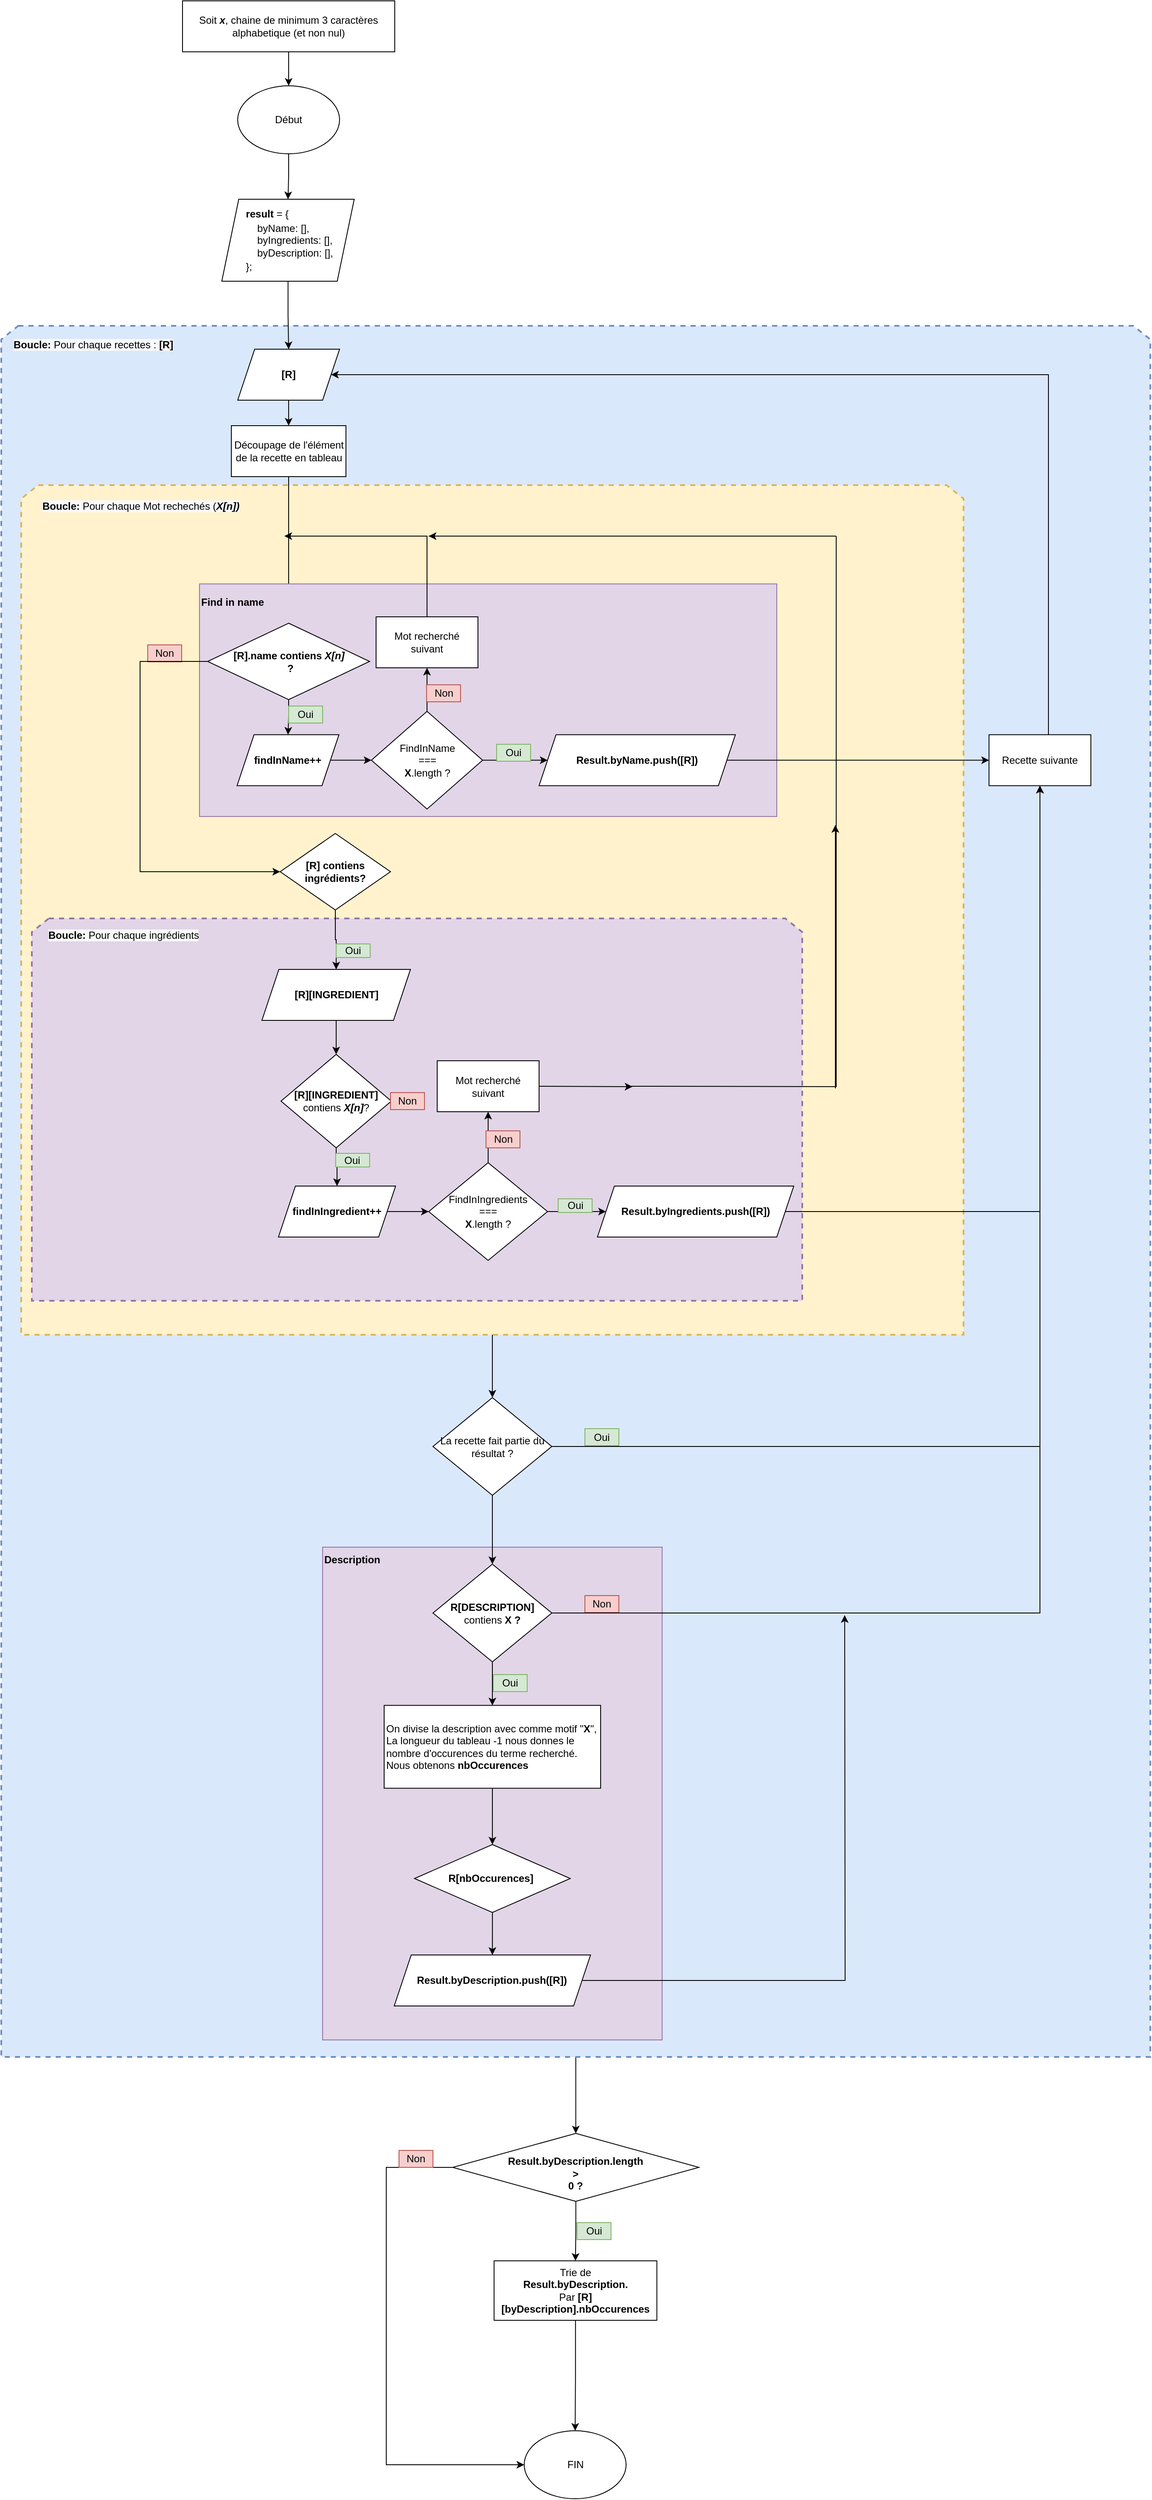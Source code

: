 <mxfile version="15.8.7" type="device"><diagram id="W2QzDN9e0owXRdh4UVnG" name="Page-1"><mxGraphModel dx="4344" dy="4325" grid="1" gridSize="10" guides="1" tooltips="1" connect="1" arrows="1" fold="1" page="1" pageScale="1" pageWidth="583" pageHeight="827" math="0" shadow="0"><root><mxCell id="0"/><mxCell id="1" parent="0"/><mxCell id="foUKdUVa1GUu96wPzRGX-116" style="edgeStyle=orthogonalEdgeStyle;rounded=0;orthogonalLoop=1;jettySize=auto;html=1;entryX=0.5;entryY=0;entryDx=0;entryDy=0;" parent="1" source="Gw8ev6e8NZ4eFew92f-A-2" target="foUKdUVa1GUu96wPzRGX-115" edge="1"><mxGeometry relative="1" as="geometry"/></mxCell><mxCell id="Gw8ev6e8NZ4eFew92f-A-2" value="" style="shape=loopLimit;whiteSpace=wrap;html=1;dashed=1;strokeWidth=2;align=left;fillColor=#dae8fc;strokeColor=#6c8ebf;" parent="1" vertex="1"><mxGeometry x="1236.5" y="392.5" width="1353.5" height="2037.5" as="geometry"/></mxCell><mxCell id="Gw8ev6e8NZ4eFew92f-A-48" value="" style="shape=loopLimit;whiteSpace=wrap;html=1;dashed=1;strokeWidth=2;align=left;fillColor=#fff2cc;strokeColor=#d6b656;" parent="1" vertex="1"><mxGeometry x="1260" y="580" width="1110" height="1000" as="geometry"/></mxCell><mxCell id="Gw8ev6e8NZ4eFew92f-A-49" value="&lt;br&gt;&lt;br&gt;&lt;b style=&quot;color: rgb(0 , 0 , 0) ; font-family: &amp;#34;helvetica&amp;#34; ; font-size: 12px ; font-style: normal ; letter-spacing: normal ; text-align: left ; text-indent: 0px ; text-transform: none ; word-spacing: 0px ; background-color: rgb(248 , 249 , 250)&quot;&gt;Boucle:&lt;span&gt;&amp;nbsp;&lt;/span&gt;&lt;/b&gt;&lt;span style=&quot;color: rgb(0 , 0 , 0) ; font-family: &amp;#34;helvetica&amp;#34; ; font-size: 12px ; font-style: normal ; font-weight: 400 ; letter-spacing: normal ; text-align: left ; text-indent: 0px ; text-transform: none ; word-spacing: 0px ; background-color: rgb(248 , 249 , 250) ; display: inline ; float: none&quot;&gt;Pour chaque Mot rechechés (&lt;/span&gt;&lt;span style=&quot;color: rgb(0 , 0 , 0) ; font-family: &amp;#34;helvetica&amp;#34; ; font-size: 12px ; letter-spacing: normal ; text-align: left ; text-indent: 0px ; text-transform: none ; word-spacing: 0px ; background-color: rgb(248 , 249 , 250) ; display: inline ; float: none&quot;&gt;&lt;b&gt;&lt;i&gt;X[n])&lt;/i&gt;&lt;/b&gt;&lt;/span&gt;" style="rounded=0;whiteSpace=wrap;html=1;dashed=1;strokeWidth=2;align=left;fillColor=none;strokeColor=none;" parent="1" vertex="1"><mxGeometry x="1282.5" y="560" width="280" height="60" as="geometry"/></mxCell><mxCell id="foUKdUVa1GUu96wPzRGX-18" style="edgeStyle=orthogonalEdgeStyle;rounded=0;orthogonalLoop=1;jettySize=auto;html=1;entryX=0.5;entryY=0;entryDx=0;entryDy=0;" parent="1" source="Gw8ev6e8NZ4eFew92f-A-4" target="foUKdUVa1GUu96wPzRGX-17" edge="1"><mxGeometry relative="1" as="geometry"/></mxCell><mxCell id="Gw8ev6e8NZ4eFew92f-A-4" value="Début" style="ellipse;whiteSpace=wrap;html=1;" parent="1" vertex="1"><mxGeometry x="1515" y="110" width="120" height="80" as="geometry"/></mxCell><mxCell id="Gw8ev6e8NZ4eFew92f-A-5" style="edgeStyle=orthogonalEdgeStyle;rounded=0;orthogonalLoop=1;jettySize=auto;html=1;" parent="1" source="Gw8ev6e8NZ4eFew92f-A-6" target="Gw8ev6e8NZ4eFew92f-A-4" edge="1"><mxGeometry relative="1" as="geometry"/></mxCell><mxCell id="Gw8ev6e8NZ4eFew92f-A-6" value="Soit &lt;b style=&quot;font-style: italic&quot;&gt;x&lt;/b&gt;, chaine de minimum 3 caractères alphabetique (et non nul)" style="rounded=0;whiteSpace=wrap;html=1;" parent="1" vertex="1"><mxGeometry x="1450" y="10" width="250" height="60" as="geometry"/></mxCell><mxCell id="Gw8ev6e8NZ4eFew92f-A-7" value="&lt;br&gt;&lt;br&gt;&lt;b style=&quot;color: rgb(0 , 0 , 0) ; font-family: &amp;#34;helvetica&amp;#34; ; font-size: 12px ; font-style: normal ; letter-spacing: normal ; text-align: left ; text-indent: 0px ; text-transform: none ; word-spacing: 0px ; background-color: rgb(248 , 249 , 250)&quot;&gt;Boucle:&lt;span&gt;&amp;nbsp;&lt;/span&gt;&lt;/b&gt;&lt;span style=&quot;color: rgb(0 , 0 , 0) ; font-family: &amp;#34;helvetica&amp;#34; ; font-size: 12px ; font-style: normal ; font-weight: 400 ; letter-spacing: normal ; text-align: left ; text-indent: 0px ; text-transform: none ; word-spacing: 0px ; background-color: rgb(248 , 249 , 250) ; display: inline ; float: none&quot;&gt;Pour chaque recettes : &lt;/span&gt;&lt;span style=&quot;color: rgb(0 , 0 , 0) ; font-family: &amp;#34;helvetica&amp;#34; ; font-size: 12px ; font-style: normal ; letter-spacing: normal ; text-align: left ; text-indent: 0px ; text-transform: none ; word-spacing: 0px ; background-color: rgb(248 , 249 , 250) ; display: inline ; float: none&quot;&gt;&lt;b&gt;[R]&lt;/b&gt;&lt;/span&gt;" style="rounded=0;whiteSpace=wrap;html=1;dashed=1;strokeWidth=2;align=left;fillColor=none;strokeColor=none;" parent="1" vertex="1"><mxGeometry x="1248.75" y="370" width="280" height="60" as="geometry"/></mxCell><mxCell id="Gw8ev6e8NZ4eFew92f-A-8" value="" style="shape=loopLimit;whiteSpace=wrap;html=1;dashed=1;strokeWidth=2;align=left;fillColor=#e1d5e7;strokeColor=#9673a6;" parent="1" vertex="1"><mxGeometry x="1272.5" y="1090" width="907.5" height="450" as="geometry"/></mxCell><mxCell id="Gw8ev6e8NZ4eFew92f-A-9" value="&lt;br&gt;&lt;br&gt;&lt;b style=&quot;color: rgb(0 , 0 , 0) ; font-family: &amp;#34;helvetica&amp;#34; ; font-size: 12px ; font-style: normal ; letter-spacing: normal ; text-align: left ; text-indent: 0px ; text-transform: none ; word-spacing: 0px ; background-color: rgb(248 , 249 , 250)&quot;&gt;Boucle:&lt;span&gt;&amp;nbsp;&lt;/span&gt;&lt;/b&gt;&lt;span style=&quot;color: rgb(0 , 0 , 0) ; font-family: &amp;#34;helvetica&amp;#34; ; font-size: 12px ; font-style: normal ; font-weight: 400 ; letter-spacing: normal ; text-align: left ; text-indent: 0px ; text-transform: none ; word-spacing: 0px ; background-color: rgb(248 , 249 , 250) ; display: inline ; float: none&quot;&gt;Pour chaque ingrédients&lt;/span&gt;" style="rounded=0;whiteSpace=wrap;html=1;dashed=1;strokeWidth=2;align=left;fillColor=none;strokeColor=none;" parent="1" vertex="1"><mxGeometry x="1290" y="1065" width="280" height="60" as="geometry"/></mxCell><mxCell id="foUKdUVa1GUu96wPzRGX-38" style="edgeStyle=orthogonalEdgeStyle;rounded=0;orthogonalLoop=1;jettySize=auto;html=1;" parent="1" source="Gw8ev6e8NZ4eFew92f-A-11" target="foUKdUVa1GUu96wPzRGX-23" edge="1"><mxGeometry relative="1" as="geometry"/></mxCell><mxCell id="Gw8ev6e8NZ4eFew92f-A-11" value="Découpage de l'élément de la recette en tableau" style="rounded=0;whiteSpace=wrap;html=1;" parent="1" vertex="1"><mxGeometry x="1507.5" y="510" width="135" height="60" as="geometry"/></mxCell><mxCell id="foUKdUVa1GUu96wPzRGX-16" style="edgeStyle=orthogonalEdgeStyle;rounded=0;orthogonalLoop=1;jettySize=auto;html=1;" parent="1" source="Gw8ev6e8NZ4eFew92f-A-15" target="foUKdUVa1GUu96wPzRGX-4" edge="1"><mxGeometry relative="1" as="geometry"/></mxCell><mxCell id="Gw8ev6e8NZ4eFew92f-A-15" value="&lt;b style=&quot;font-family: &amp;#34;helvetica&amp;#34;&quot;&gt;[R][INGREDIENT]&lt;/b&gt;" style="shape=parallelogram;perimeter=parallelogramPerimeter;whiteSpace=wrap;html=1;fixedSize=1;strokeWidth=1;align=center;" parent="1" vertex="1"><mxGeometry x="1543.5" y="1150" width="175" height="60" as="geometry"/></mxCell><mxCell id="Gw8ev6e8NZ4eFew92f-A-16" style="edgeStyle=orthogonalEdgeStyle;rounded=0;orthogonalLoop=1;jettySize=auto;html=1;" parent="1" source="Gw8ev6e8NZ4eFew92f-A-17" target="Gw8ev6e8NZ4eFew92f-A-11" edge="1"><mxGeometry relative="1" as="geometry"/></mxCell><mxCell id="Gw8ev6e8NZ4eFew92f-A-17" value="&lt;b style=&quot;font-family: &amp;#34;helvetica&amp;#34;&quot;&gt;[R]&lt;/b&gt;" style="shape=parallelogram;perimeter=parallelogramPerimeter;whiteSpace=wrap;html=1;fixedSize=1;strokeWidth=1;align=center;" parent="1" vertex="1"><mxGeometry x="1515" y="420" width="120" height="60" as="geometry"/></mxCell><mxCell id="foUKdUVa1GUu96wPzRGX-122" style="edgeStyle=orthogonalEdgeStyle;rounded=0;orthogonalLoop=1;jettySize=auto;html=1;entryX=0.5;entryY=0;entryDx=0;entryDy=0;" parent="1" source="Gw8ev6e8NZ4eFew92f-A-42" target="foUKdUVa1GUu96wPzRGX-120" edge="1"><mxGeometry relative="1" as="geometry"/></mxCell><mxCell id="Gw8ev6e8NZ4eFew92f-A-42" value="Trie de&lt;b&gt;&lt;br&gt;Result.byDescription.&lt;/b&gt;&lt;br&gt;Par &lt;b&gt;[R][byDescription].nbOccurences&lt;/b&gt;" style="rounded=0;whiteSpace=wrap;html=1;strokeWidth=1;align=center;" parent="1" vertex="1"><mxGeometry x="1817" y="2670" width="191.75" height="70" as="geometry"/></mxCell><mxCell id="foUKdUVa1GUu96wPzRGX-65" style="edgeStyle=orthogonalEdgeStyle;rounded=0;orthogonalLoop=1;jettySize=auto;html=1;" parent="1" source="foUKdUVa1GUu96wPzRGX-4" target="foUKdUVa1GUu96wPzRGX-64" edge="1"><mxGeometry relative="1" as="geometry"/></mxCell><mxCell id="foUKdUVa1GUu96wPzRGX-4" value="&lt;b&gt;[R][&lt;/b&gt;&lt;b style=&quot;font-family: &amp;#34;helvetica&amp;#34;&quot;&gt;INGREDIENT&lt;/b&gt;&lt;b&gt;] &lt;/b&gt;contiens&amp;nbsp;&lt;b style=&quot;font-family: &amp;#34;helvetica&amp;#34; ; text-align: left&quot;&gt;&lt;i&gt;X[n]&lt;/i&gt;&lt;/b&gt;?" style="rhombus;whiteSpace=wrap;html=1;strokeWidth=1;align=center;" parent="1" vertex="1"><mxGeometry x="1566" y="1250" width="130" height="110" as="geometry"/></mxCell><mxCell id="foUKdUVa1GUu96wPzRGX-57" style="edgeStyle=orthogonalEdgeStyle;rounded=0;orthogonalLoop=1;jettySize=auto;html=1;entryX=0.5;entryY=0;entryDx=0;entryDy=0;" parent="1" source="foUKdUVa1GUu96wPzRGX-6" target="Gw8ev6e8NZ4eFew92f-A-15" edge="1"><mxGeometry relative="1" as="geometry"/></mxCell><mxCell id="foUKdUVa1GUu96wPzRGX-6" value="&lt;b&gt;[R] contiens ingrédients?&lt;/b&gt;" style="rhombus;whiteSpace=wrap;html=1;strokeWidth=1;align=center;" parent="1" vertex="1"><mxGeometry x="1565" y="990" width="130" height="90" as="geometry"/></mxCell><mxCell id="foUKdUVa1GUu96wPzRGX-12" value="Oui" style="rounded=0;whiteSpace=wrap;html=1;strokeWidth=1;align=center;fillColor=#d5e8d4;strokeColor=#82b366;" parent="1" vertex="1"><mxGeometry x="1631" y="1120" width="40" height="16" as="geometry"/></mxCell><mxCell id="foUKdUVa1GUu96wPzRGX-13" value="Non" style="rounded=0;whiteSpace=wrap;html=1;strokeWidth=1;align=center;fillColor=#f8cecc;strokeColor=#b85450;" parent="1" vertex="1"><mxGeometry x="1409" y="768" width="40" height="20" as="geometry"/></mxCell><mxCell id="foUKdUVa1GUu96wPzRGX-20" style="edgeStyle=orthogonalEdgeStyle;rounded=0;orthogonalLoop=1;jettySize=auto;html=1;entryX=0.5;entryY=0;entryDx=0;entryDy=0;" parent="1" source="foUKdUVa1GUu96wPzRGX-17" target="Gw8ev6e8NZ4eFew92f-A-17" edge="1"><mxGeometry relative="1" as="geometry"/></mxCell><mxCell id="foUKdUVa1GUu96wPzRGX-17" value="&lt;div style=&quot;line-height: 19px&quot;&gt;&lt;div&gt;&lt;span style=&quot;white-space: pre&quot;&gt;&#9;&lt;/span&gt;&lt;b&gt;result &lt;/b&gt;= {&lt;/div&gt;&lt;/div&gt;&lt;span&gt;&amp;nbsp; &amp;nbsp; &amp;nbsp; &amp;nbsp; &amp;nbsp; &amp;nbsp; byName: [],&lt;/span&gt;&lt;br&gt;&lt;blockquote style=&quot;margin: 0 0 0 40px ; border: none ; padding: 0px&quot;&gt;&lt;div style=&quot;line-height: 19px&quot;&gt;&lt;/div&gt;&lt;/blockquote&gt;&lt;span&gt;&amp;nbsp; &amp;nbsp; &amp;nbsp; &amp;nbsp; &amp;nbsp; &amp;nbsp; byIngredients: [],&lt;/span&gt;&lt;br&gt;&lt;span&gt;&amp;nbsp; &amp;nbsp; &amp;nbsp; &amp;nbsp; &amp;nbsp; &amp;nbsp; byDescription: [],&lt;/span&gt;&lt;br&gt;&lt;div style=&quot;line-height: 19px&quot;&gt;&lt;div&gt;&amp;nbsp; &amp;nbsp; &amp;nbsp; &amp;nbsp; };&lt;/div&gt;&lt;/div&gt;" style="shape=parallelogram;perimeter=parallelogramPerimeter;whiteSpace=wrap;html=1;fixedSize=1;strokeWidth=1;align=left;" parent="1" vertex="1"><mxGeometry x="1496.25" y="243.5" width="156" height="96.5" as="geometry"/></mxCell><mxCell id="foUKdUVa1GUu96wPzRGX-34" value="" style="rounded=0;whiteSpace=wrap;html=1;fillColor=#e1d5e7;strokeColor=#9673a6;" parent="1" vertex="1"><mxGeometry x="1470" y="696.25" width="680" height="273.75" as="geometry"/></mxCell><mxCell id="foUKdUVa1GUu96wPzRGX-31" style="edgeStyle=orthogonalEdgeStyle;rounded=0;orthogonalLoop=1;jettySize=auto;html=1;" parent="1" source="foUKdUVa1GUu96wPzRGX-23" target="foUKdUVa1GUu96wPzRGX-30" edge="1"><mxGeometry relative="1" as="geometry"/></mxCell><mxCell id="foUKdUVa1GUu96wPzRGX-56" style="edgeStyle=orthogonalEdgeStyle;rounded=0;orthogonalLoop=1;jettySize=auto;html=1;" parent="1" source="foUKdUVa1GUu96wPzRGX-23" target="foUKdUVa1GUu96wPzRGX-6" edge="1"><mxGeometry relative="1" as="geometry"><Array as="points"><mxPoint x="1400" y="788"/><mxPoint x="1400" y="1035"/></Array></mxGeometry></mxCell><mxCell id="foUKdUVa1GUu96wPzRGX-23" value="&lt;b&gt;[R].name contiens&amp;nbsp;&lt;/b&gt;&lt;b style=&quot;font-family: &amp;#34;helvetica&amp;#34; ; text-align: left&quot;&gt;&lt;i&gt;X[n]&lt;/i&gt;&lt;/b&gt;&lt;b&gt;&lt;br&gt;&amp;nbsp;?&lt;/b&gt;" style="rhombus;whiteSpace=wrap;html=1;strokeWidth=1;align=center;" parent="1" vertex="1"><mxGeometry x="1479.62" y="742.5" width="190.75" height="90" as="geometry"/></mxCell><mxCell id="foUKdUVa1GUu96wPzRGX-25" value="Oui" style="rounded=0;whiteSpace=wrap;html=1;strokeWidth=1;align=center;fillColor=#d5e8d4;strokeColor=#82b366;" parent="1" vertex="1"><mxGeometry x="1575" y="840" width="40" height="20" as="geometry"/></mxCell><mxCell id="foUKdUVa1GUu96wPzRGX-33" value="" style="edgeStyle=orthogonalEdgeStyle;rounded=0;orthogonalLoop=1;jettySize=auto;html=1;" parent="1" source="foUKdUVa1GUu96wPzRGX-30" target="foUKdUVa1GUu96wPzRGX-32" edge="1"><mxGeometry relative="1" as="geometry"/></mxCell><mxCell id="foUKdUVa1GUu96wPzRGX-30" value="&lt;b style=&quot;font-family: &amp;#34;helvetica&amp;#34;&quot;&gt;findInName++&lt;/b&gt;" style="shape=parallelogram;perimeter=parallelogramPerimeter;whiteSpace=wrap;html=1;fixedSize=1;strokeWidth=1;align=center;" parent="1" vertex="1"><mxGeometry x="1514.25" y="873.75" width="120" height="60" as="geometry"/></mxCell><mxCell id="foUKdUVa1GUu96wPzRGX-40" style="edgeStyle=orthogonalEdgeStyle;rounded=0;orthogonalLoop=1;jettySize=auto;html=1;" parent="1" source="foUKdUVa1GUu96wPzRGX-32" target="foUKdUVa1GUu96wPzRGX-39" edge="1"><mxGeometry relative="1" as="geometry"/></mxCell><mxCell id="foUKdUVa1GUu96wPzRGX-51" value="" style="edgeStyle=orthogonalEdgeStyle;rounded=0;orthogonalLoop=1;jettySize=auto;html=1;" parent="1" source="foUKdUVa1GUu96wPzRGX-32" target="foUKdUVa1GUu96wPzRGX-50" edge="1"><mxGeometry relative="1" as="geometry"/></mxCell><mxCell id="foUKdUVa1GUu96wPzRGX-32" value="FindInName &lt;br&gt;=== &lt;br&gt;&lt;b&gt;X&lt;/b&gt;.length ?" style="rhombus;whiteSpace=wrap;html=1;strokeWidth=1;" parent="1" vertex="1"><mxGeometry x="1672.5" y="846.25" width="131" height="115" as="geometry"/></mxCell><mxCell id="foUKdUVa1GUu96wPzRGX-35" value="&lt;br&gt;&lt;font face=&quot;helvetica&quot;&gt;&lt;b&gt;Find in name&lt;/b&gt;&lt;/font&gt;" style="rounded=0;whiteSpace=wrap;html=1;dashed=1;strokeWidth=2;align=left;fillColor=none;strokeColor=none;" parent="1" vertex="1"><mxGeometry x="1470" y="690" width="91" height="40" as="geometry"/></mxCell><mxCell id="foUKdUVa1GUu96wPzRGX-42" value="" style="edgeStyle=orthogonalEdgeStyle;rounded=0;orthogonalLoop=1;jettySize=auto;html=1;" parent="1" source="foUKdUVa1GUu96wPzRGX-39" target="foUKdUVa1GUu96wPzRGX-41" edge="1"><mxGeometry relative="1" as="geometry"/></mxCell><mxCell id="foUKdUVa1GUu96wPzRGX-39" value="&lt;b style=&quot;font-family: &amp;#34;helvetica&amp;#34;&quot;&gt;Result.byName.push([R])&lt;/b&gt;" style="shape=parallelogram;perimeter=parallelogramPerimeter;whiteSpace=wrap;html=1;fixedSize=1;strokeWidth=1;align=center;" parent="1" vertex="1"><mxGeometry x="1870" y="873.75" width="231.25" height="60" as="geometry"/></mxCell><mxCell id="foUKdUVa1GUu96wPzRGX-44" style="edgeStyle=orthogonalEdgeStyle;rounded=0;orthogonalLoop=1;jettySize=auto;html=1;entryX=1;entryY=0.5;entryDx=0;entryDy=0;" parent="1" source="foUKdUVa1GUu96wPzRGX-41" target="Gw8ev6e8NZ4eFew92f-A-17" edge="1"><mxGeometry relative="1" as="geometry"><Array as="points"><mxPoint x="2470" y="450"/></Array></mxGeometry></mxCell><mxCell id="foUKdUVa1GUu96wPzRGX-41" value="Recette suivante" style="whiteSpace=wrap;html=1;strokeWidth=1;" parent="1" vertex="1"><mxGeometry x="2400.005" y="873.75" width="120" height="60" as="geometry"/></mxCell><mxCell id="foUKdUVa1GUu96wPzRGX-45" value="Oui" style="rounded=0;whiteSpace=wrap;html=1;strokeWidth=1;align=center;fillColor=#d5e8d4;strokeColor=#82b366;" parent="1" vertex="1"><mxGeometry x="1820" y="885" width="40" height="20" as="geometry"/></mxCell><mxCell id="foUKdUVa1GUu96wPzRGX-49" value="Non" style="rounded=0;whiteSpace=wrap;html=1;strokeWidth=1;align=center;fillColor=#f8cecc;strokeColor=#b85450;" parent="1" vertex="1"><mxGeometry x="1737.5" y="815" width="40" height="20" as="geometry"/></mxCell><mxCell id="foUKdUVa1GUu96wPzRGX-55" style="edgeStyle=orthogonalEdgeStyle;rounded=0;orthogonalLoop=1;jettySize=auto;html=1;" parent="1" source="foUKdUVa1GUu96wPzRGX-50" edge="1"><mxGeometry relative="1" as="geometry"><mxPoint x="1570" y="640" as="targetPoint"/><Array as="points"><mxPoint x="1738" y="640"/></Array></mxGeometry></mxCell><mxCell id="foUKdUVa1GUu96wPzRGX-50" value="Mot recherché suivant" style="whiteSpace=wrap;html=1;strokeWidth=1;" parent="1" vertex="1"><mxGeometry x="1678" y="735" width="120" height="60" as="geometry"/></mxCell><mxCell id="foUKdUVa1GUu96wPzRGX-59" value="" style="edgeStyle=orthogonalEdgeStyle;rounded=0;orthogonalLoop=1;jettySize=auto;html=1;entryX=0.5;entryY=1;entryDx=0;entryDy=0;" parent="1" source="foUKdUVa1GUu96wPzRGX-60" target="foUKdUVa1GUu96wPzRGX-41" edge="1"><mxGeometry relative="1" as="geometry"><mxPoint x="2460" y="940" as="targetPoint"/></mxGeometry></mxCell><mxCell id="foUKdUVa1GUu96wPzRGX-60" value="&lt;b style=&quot;font-family: &amp;#34;helvetica&amp;#34;&quot;&gt;Result.byIngredients.push([R])&lt;/b&gt;" style="shape=parallelogram;perimeter=parallelogramPerimeter;whiteSpace=wrap;html=1;fixedSize=1;strokeWidth=1;align=center;" parent="1" vertex="1"><mxGeometry x="1938.75" y="1405" width="231.25" height="60" as="geometry"/></mxCell><mxCell id="foUKdUVa1GUu96wPzRGX-63" value="Oui" style="rounded=0;whiteSpace=wrap;html=1;strokeWidth=1;align=center;fillColor=#d5e8d4;strokeColor=#82b366;" parent="1" vertex="1"><mxGeometry x="1630.37" y="1366.5" width="40" height="16" as="geometry"/></mxCell><mxCell id="foUKdUVa1GUu96wPzRGX-68" style="edgeStyle=orthogonalEdgeStyle;rounded=0;orthogonalLoop=1;jettySize=auto;html=1;" parent="1" source="foUKdUVa1GUu96wPzRGX-64" target="foUKdUVa1GUu96wPzRGX-66" edge="1"><mxGeometry relative="1" as="geometry"/></mxCell><mxCell id="foUKdUVa1GUu96wPzRGX-64" value="&lt;b style=&quot;font-family: &amp;#34;helvetica&amp;#34;&quot;&gt;findInIngredient++&lt;/b&gt;" style="shape=parallelogram;perimeter=parallelogramPerimeter;whiteSpace=wrap;html=1;fixedSize=1;strokeWidth=1;align=center;" parent="1" vertex="1"><mxGeometry x="1563" y="1405" width="138" height="60" as="geometry"/></mxCell><mxCell id="foUKdUVa1GUu96wPzRGX-69" style="edgeStyle=orthogonalEdgeStyle;rounded=0;orthogonalLoop=1;jettySize=auto;html=1;" parent="1" source="foUKdUVa1GUu96wPzRGX-66" target="foUKdUVa1GUu96wPzRGX-60" edge="1"><mxGeometry relative="1" as="geometry"/></mxCell><mxCell id="foUKdUVa1GUu96wPzRGX-73" style="edgeStyle=orthogonalEdgeStyle;rounded=0;orthogonalLoop=1;jettySize=auto;html=1;entryX=0.5;entryY=1;entryDx=0;entryDy=0;" parent="1" source="foUKdUVa1GUu96wPzRGX-66" target="foUKdUVa1GUu96wPzRGX-70" edge="1"><mxGeometry relative="1" as="geometry"/></mxCell><mxCell id="foUKdUVa1GUu96wPzRGX-66" value="FindInIngredients &lt;br&gt;=== &lt;br&gt;&lt;b&gt;X&lt;/b&gt;.length ?" style="rhombus;whiteSpace=wrap;html=1;strokeWidth=1;" parent="1" vertex="1"><mxGeometry x="1740" y="1377.5" width="140" height="115" as="geometry"/></mxCell><mxCell id="foUKdUVa1GUu96wPzRGX-67" value="Oui" style="rounded=0;whiteSpace=wrap;html=1;strokeWidth=1;align=center;fillColor=#d5e8d4;strokeColor=#82b366;" parent="1" vertex="1"><mxGeometry x="1892.5" y="1420" width="40" height="16" as="geometry"/></mxCell><mxCell id="foUKdUVa1GUu96wPzRGX-70" value="Mot recherché suivant" style="whiteSpace=wrap;html=1;strokeWidth=1;" parent="1" vertex="1"><mxGeometry x="1750" y="1257.5" width="120" height="60" as="geometry"/></mxCell><mxCell id="foUKdUVa1GUu96wPzRGX-71" value="Non" style="rounded=0;whiteSpace=wrap;html=1;strokeWidth=1;align=center;fillColor=#f8cecc;strokeColor=#b85450;" parent="1" vertex="1"><mxGeometry x="1807.5" y="1340" width="40" height="20" as="geometry"/></mxCell><mxCell id="foUKdUVa1GUu96wPzRGX-78" value="" style="endArrow=none;html=1;rounded=0;exitX=1;exitY=0.5;exitDx=0;exitDy=0;" parent="1" edge="1"><mxGeometry width="50" height="50" relative="1" as="geometry"><mxPoint x="1974" y="1287.5" as="sourcePoint"/><mxPoint x="2220" y="640" as="targetPoint"/><Array as="points"><mxPoint x="2220" y="1288"/></Array></mxGeometry></mxCell><mxCell id="foUKdUVa1GUu96wPzRGX-80" value="" style="endArrow=none;html=1;rounded=0;" parent="1" edge="1"><mxGeometry width="50" height="50" relative="1" as="geometry"><mxPoint x="1740" y="640" as="sourcePoint"/><mxPoint x="2220" y="640" as="targetPoint"/></mxGeometry></mxCell><mxCell id="foUKdUVa1GUu96wPzRGX-81" value="" style="endArrow=classic;html=1;rounded=0;exitX=1;exitY=0.5;exitDx=0;exitDy=0;" parent="1" source="foUKdUVa1GUu96wPzRGX-70" edge="1"><mxGeometry width="50" height="50" relative="1" as="geometry"><mxPoint x="1960" y="760" as="sourcePoint"/><mxPoint x="1980" y="1288" as="targetPoint"/></mxGeometry></mxCell><mxCell id="foUKdUVa1GUu96wPzRGX-82" value="" style="endArrow=classic;html=1;rounded=0;" parent="1" edge="1"><mxGeometry width="50" height="50" relative="1" as="geometry"><mxPoint x="2219" y="1290" as="sourcePoint"/><mxPoint x="2219" y="980" as="targetPoint"/></mxGeometry></mxCell><mxCell id="foUKdUVa1GUu96wPzRGX-84" value="" style="endArrow=classic;html=1;rounded=0;" parent="1" edge="1"><mxGeometry width="50" height="50" relative="1" as="geometry"><mxPoint x="2220" y="640" as="sourcePoint"/><mxPoint x="1740" y="640" as="targetPoint"/></mxGeometry></mxCell><mxCell id="foUKdUVa1GUu96wPzRGX-85" value="Non" style="rounded=0;whiteSpace=wrap;html=1;strokeWidth=1;align=center;fillColor=#f8cecc;strokeColor=#b85450;" parent="1" vertex="1"><mxGeometry x="1695" y="1295" width="40" height="20" as="geometry"/></mxCell><mxCell id="foUKdUVa1GUu96wPzRGX-86" value="" style="rounded=0;whiteSpace=wrap;html=1;fillColor=#e1d5e7;strokeColor=#9673a6;" parent="1" vertex="1"><mxGeometry x="1615" y="1830" width="400" height="580" as="geometry"/></mxCell><mxCell id="Gw8ev6e8NZ4eFew92f-A-13" value="&lt;b&gt;Description&lt;/b&gt;" style="rounded=0;whiteSpace=wrap;html=1;dashed=1;strokeWidth=2;align=left;fillColor=none;strokeColor=none;" parent="1" vertex="1"><mxGeometry x="1615" y="1830" width="70" height="30" as="geometry"/></mxCell><mxCell id="foUKdUVa1GUu96wPzRGX-88" style="edgeStyle=orthogonalEdgeStyle;rounded=0;orthogonalLoop=1;jettySize=auto;html=1;" parent="1" source="Gw8ev6e8NZ4eFew92f-A-48" target="foUKdUVa1GUu96wPzRGX-87" edge="1"><mxGeometry relative="1" as="geometry"/></mxCell><mxCell id="foUKdUVa1GUu96wPzRGX-98" style="edgeStyle=orthogonalEdgeStyle;rounded=0;orthogonalLoop=1;jettySize=auto;html=1;" parent="1" source="foUKdUVa1GUu96wPzRGX-87" target="foUKdUVa1GUu96wPzRGX-41" edge="1"><mxGeometry relative="1" as="geometry"><mxPoint x="2439.995" y="1714.941" as="targetPoint"/></mxGeometry></mxCell><mxCell id="foUKdUVa1GUu96wPzRGX-100" style="edgeStyle=orthogonalEdgeStyle;rounded=0;orthogonalLoop=1;jettySize=auto;html=1;" parent="1" source="foUKdUVa1GUu96wPzRGX-87" target="foUKdUVa1GUu96wPzRGX-99" edge="1"><mxGeometry relative="1" as="geometry"/></mxCell><mxCell id="foUKdUVa1GUu96wPzRGX-87" value="La recette fait partie du résultat ?" style="rhombus;whiteSpace=wrap;html=1;strokeWidth=1;" parent="1" vertex="1"><mxGeometry x="1745" y="1654" width="140" height="115" as="geometry"/></mxCell><mxCell id="Gw8ev6e8NZ4eFew92f-A-22" value="Oui" style="rounded=0;whiteSpace=wrap;html=1;strokeWidth=1;align=center;fillColor=#d5e8d4;strokeColor=#82b366;" parent="1" vertex="1"><mxGeometry x="1816" y="1980" width="40" height="20" as="geometry"/></mxCell><mxCell id="foUKdUVa1GUu96wPzRGX-94" value="Oui" style="rounded=0;whiteSpace=wrap;html=1;strokeWidth=1;align=center;fillColor=#d5e8d4;strokeColor=#82b366;" parent="1" vertex="1"><mxGeometry x="1924" y="1690.5" width="40" height="20" as="geometry"/></mxCell><mxCell id="foUKdUVa1GUu96wPzRGX-95" value="Non" style="rounded=0;whiteSpace=wrap;html=1;strokeWidth=1;align=center;fillColor=#f8cecc;strokeColor=#b85450;" parent="1" vertex="1"><mxGeometry x="1924" y="1887" width="40" height="20" as="geometry"/></mxCell><mxCell id="foUKdUVa1GUu96wPzRGX-105" value="" style="edgeStyle=orthogonalEdgeStyle;rounded=0;orthogonalLoop=1;jettySize=auto;html=1;" parent="1" source="foUKdUVa1GUu96wPzRGX-99" target="foUKdUVa1GUu96wPzRGX-104" edge="1"><mxGeometry relative="1" as="geometry"/></mxCell><mxCell id="foUKdUVa1GUu96wPzRGX-108" style="edgeStyle=orthogonalEdgeStyle;rounded=0;orthogonalLoop=1;jettySize=auto;html=1;entryX=0.5;entryY=1;entryDx=0;entryDy=0;" parent="1" source="foUKdUVa1GUu96wPzRGX-99" target="foUKdUVa1GUu96wPzRGX-41" edge="1"><mxGeometry relative="1" as="geometry"><mxPoint x="2460" y="940" as="targetPoint"/></mxGeometry></mxCell><mxCell id="foUKdUVa1GUu96wPzRGX-99" value="&lt;b&gt;R[DESCRIPTION] &lt;/b&gt;contiens &lt;b&gt;X ?&lt;/b&gt;" style="rhombus;whiteSpace=wrap;html=1;strokeWidth=1;" parent="1" vertex="1"><mxGeometry x="1745" y="1850" width="140" height="115" as="geometry"/></mxCell><mxCell id="foUKdUVa1GUu96wPzRGX-109" style="edgeStyle=orthogonalEdgeStyle;rounded=0;orthogonalLoop=1;jettySize=auto;html=1;" parent="1" source="foUKdUVa1GUu96wPzRGX-104" target="foUKdUVa1GUu96wPzRGX-107" edge="1"><mxGeometry relative="1" as="geometry"/></mxCell><mxCell id="foUKdUVa1GUu96wPzRGX-104" value="On divise la description avec comme motif &quot;&lt;b&gt;X&lt;/b&gt;&quot;,&amp;nbsp; La longueur du tableau -1 nous donnes le nombre d'occurences du terme recherché.&lt;br&gt;Nous obtenons &lt;b&gt;nbOccurences&lt;/b&gt;" style="whiteSpace=wrap;html=1;strokeWidth=1;align=left;" parent="1" vertex="1"><mxGeometry x="1687.5" y="2016.25" width="255" height="97.5" as="geometry"/></mxCell><mxCell id="foUKdUVa1GUu96wPzRGX-112" style="edgeStyle=orthogonalEdgeStyle;rounded=0;orthogonalLoop=1;jettySize=auto;html=1;entryX=0.5;entryY=0;entryDx=0;entryDy=0;" parent="1" source="foUKdUVa1GUu96wPzRGX-107" target="foUKdUVa1GUu96wPzRGX-111" edge="1"><mxGeometry relative="1" as="geometry"/></mxCell><mxCell id="foUKdUVa1GUu96wPzRGX-107" value="&lt;b&gt;R[&lt;/b&gt;&lt;b style=&quot;text-align: left&quot;&gt;nbOccurences&lt;/b&gt;&lt;b&gt;]&amp;nbsp;&lt;/b&gt;" style="rhombus;whiteSpace=wrap;html=1;strokeWidth=1;" parent="1" vertex="1"><mxGeometry x="1723.25" y="2180" width="183.5" height="80" as="geometry"/></mxCell><mxCell id="foUKdUVa1GUu96wPzRGX-113" style="edgeStyle=orthogonalEdgeStyle;rounded=0;orthogonalLoop=1;jettySize=auto;html=1;" parent="1" source="foUKdUVa1GUu96wPzRGX-111" edge="1"><mxGeometry relative="1" as="geometry"><mxPoint x="2230" y="1910" as="targetPoint"/></mxGeometry></mxCell><mxCell id="foUKdUVa1GUu96wPzRGX-111" value="&lt;b style=&quot;font-family: &amp;#34;helvetica&amp;#34;&quot;&gt;Result.byDescription.push([R])&lt;/b&gt;" style="shape=parallelogram;perimeter=parallelogramPerimeter;whiteSpace=wrap;html=1;fixedSize=1;strokeWidth=1;align=center;" parent="1" vertex="1"><mxGeometry x="1699.38" y="2310" width="231.25" height="60" as="geometry"/></mxCell><mxCell id="foUKdUVa1GUu96wPzRGX-117" style="edgeStyle=orthogonalEdgeStyle;rounded=0;orthogonalLoop=1;jettySize=auto;html=1;entryX=0.5;entryY=0;entryDx=0;entryDy=0;" parent="1" source="foUKdUVa1GUu96wPzRGX-115" target="Gw8ev6e8NZ4eFew92f-A-42" edge="1"><mxGeometry relative="1" as="geometry"/></mxCell><mxCell id="foUKdUVa1GUu96wPzRGX-121" style="edgeStyle=orthogonalEdgeStyle;rounded=0;orthogonalLoop=1;jettySize=auto;html=1;entryX=0;entryY=0.5;entryDx=0;entryDy=0;" parent="1" source="foUKdUVa1GUu96wPzRGX-115" target="foUKdUVa1GUu96wPzRGX-120" edge="1"><mxGeometry relative="1" as="geometry"><Array as="points"><mxPoint x="1690" y="2560"/><mxPoint x="1690" y="2910"/></Array></mxGeometry></mxCell><mxCell id="foUKdUVa1GUu96wPzRGX-115" value="&lt;b&gt;&lt;br&gt;Result.byDescription.length &lt;br&gt;&amp;gt; &lt;br&gt;0 ?&lt;/b&gt;" style="rhombus;whiteSpace=wrap;html=1;strokeWidth=1;align=center;" parent="1" vertex="1"><mxGeometry x="1768.25" y="2520" width="290" height="80" as="geometry"/></mxCell><mxCell id="foUKdUVa1GUu96wPzRGX-118" value="Oui" style="rounded=0;whiteSpace=wrap;html=1;strokeWidth=1;align=center;fillColor=#d5e8d4;strokeColor=#82b366;" parent="1" vertex="1"><mxGeometry x="1914.75" y="2625" width="40" height="20" as="geometry"/></mxCell><mxCell id="foUKdUVa1GUu96wPzRGX-119" value="Non" style="rounded=0;whiteSpace=wrap;html=1;strokeWidth=1;align=center;fillColor=#f8cecc;strokeColor=#b85450;" parent="1" vertex="1"><mxGeometry x="1705" y="2540" width="40" height="20" as="geometry"/></mxCell><mxCell id="foUKdUVa1GUu96wPzRGX-120" value="FIN" style="ellipse;whiteSpace=wrap;html=1;" parent="1" vertex="1"><mxGeometry x="1852.5" y="2870" width="120" height="80" as="geometry"/></mxCell></root></mxGraphModel></diagram></mxfile>